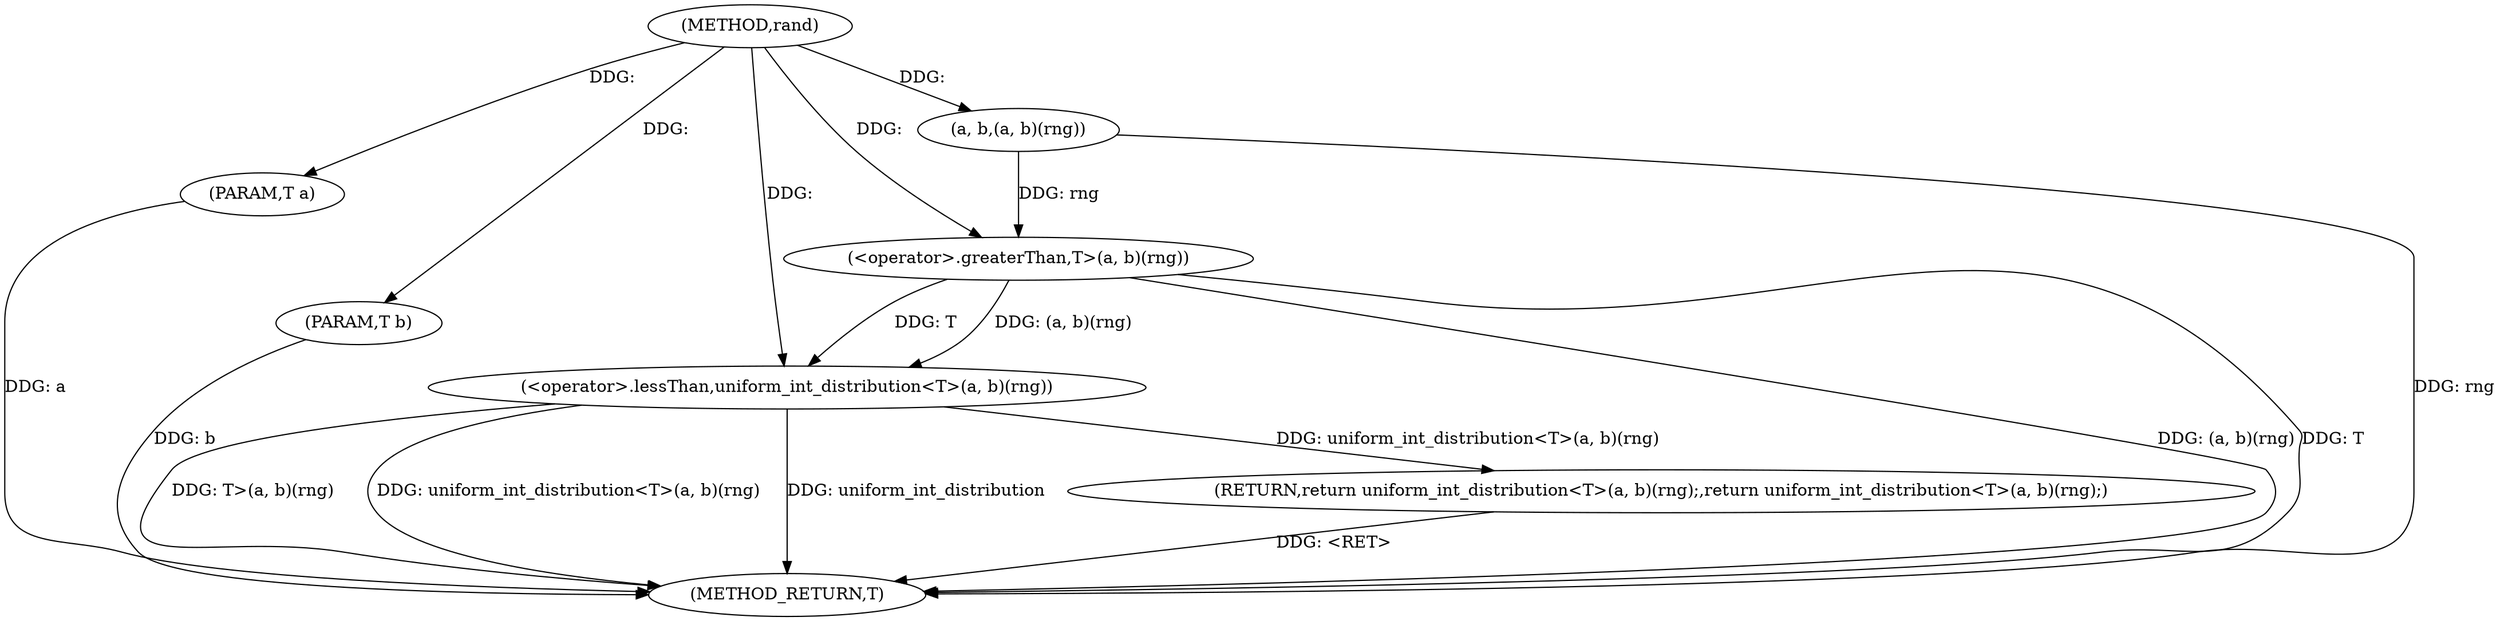 digraph "rand" {  
"1000116" [label = "(METHOD,rand)" ]
"1000127" [label = "(METHOD_RETURN,T)" ]
"1000117" [label = "(PARAM,T a)" ]
"1000118" [label = "(PARAM,T b)" ]
"1000120" [label = "(RETURN,return uniform_int_distribution<T>(a, b)(rng);,return uniform_int_distribution<T>(a, b)(rng);)" ]
"1000121" [label = "(<operator>.lessThan,uniform_int_distribution<T>(a, b)(rng))" ]
"1000123" [label = "(<operator>.greaterThan,T>(a, b)(rng))" ]
"1000125" [label = "(a, b,(a, b)(rng))" ]
  "1000117" -> "1000127"  [ label = "DDG: a"] 
  "1000118" -> "1000127"  [ label = "DDG: b"] 
  "1000123" -> "1000127"  [ label = "DDG: (a, b)(rng)"] 
  "1000121" -> "1000127"  [ label = "DDG: T>(a, b)(rng)"] 
  "1000121" -> "1000127"  [ label = "DDG: uniform_int_distribution<T>(a, b)(rng)"] 
  "1000120" -> "1000127"  [ label = "DDG: <RET>"] 
  "1000121" -> "1000127"  [ label = "DDG: uniform_int_distribution"] 
  "1000125" -> "1000127"  [ label = "DDG: rng"] 
  "1000123" -> "1000127"  [ label = "DDG: T"] 
  "1000116" -> "1000117"  [ label = "DDG: "] 
  "1000116" -> "1000118"  [ label = "DDG: "] 
  "1000121" -> "1000120"  [ label = "DDG: uniform_int_distribution<T>(a, b)(rng)"] 
  "1000116" -> "1000121"  [ label = "DDG: "] 
  "1000123" -> "1000121"  [ label = "DDG: T"] 
  "1000123" -> "1000121"  [ label = "DDG: (a, b)(rng)"] 
  "1000116" -> "1000123"  [ label = "DDG: "] 
  "1000125" -> "1000123"  [ label = "DDG: rng"] 
  "1000116" -> "1000125"  [ label = "DDG: "] 
}
